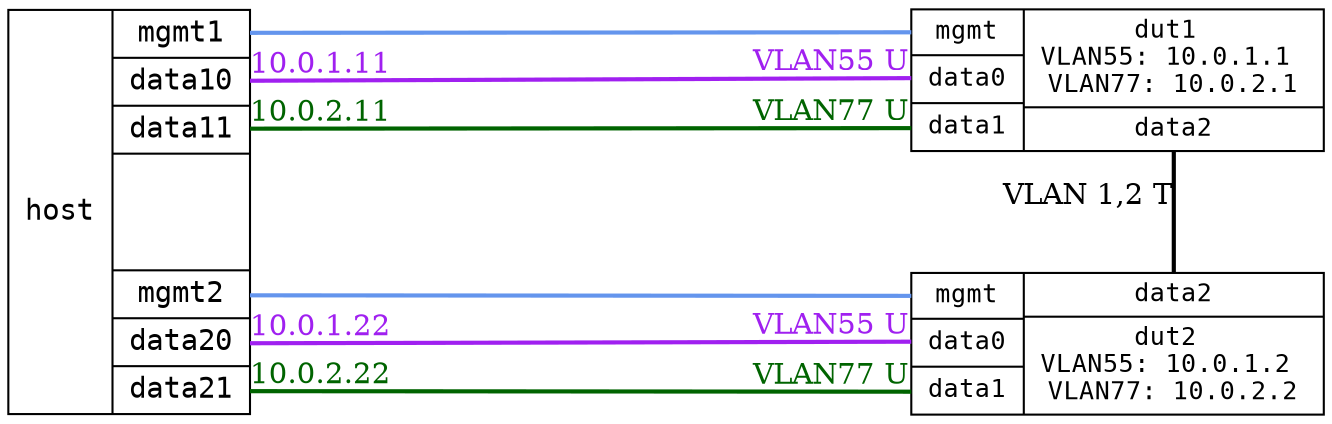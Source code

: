 graph "2x4" {
	layout="neato";
	overlap="false";
	esep="+23";

        node [shape=record, fontname="monospace"];
	edge [color="cornflowerblue", penwidth="2"];

	host [
	    label="host | { <mgmt1> mgmt1 | <data10> data10 | <data11>  data11 | <> \n\n\n | <mgmt2> mgmt2 | <data20> data20 | <data21>  data21 }",
	    pos="0,15!",
	    kind="controller",
	];

        dut1 [
	    label="{ <mgmt> mgmt | <data0> data0 | <data1> data1 } | { dut1 \nVLAN55: 10.0.1.1 \nVLAN77: 10.0.2.1 |  <data2> data2 }",
	    pos="3,15.4!",
	    fontsize=12,
	    kind="infix",
	];

        dut2 [
		label="{ <mgmt> mgmt | <data0> data0 | <data1> data1 } | { <data2> data2 | dut2 \nVLAN55: 10.0.1.2 \nVLAN77: 10.0.2.2\n }",
	    pos="3,14.6!",
	    fontsize=12,
	    kind="infix",
	];

	host:mgmt1 -- dut1:mgmt [kind=mgmt]
	host:data10 -- dut1:data0 [color=purple, fontcolor=purple, taillabel="10.0.1.11", headlabel="VLAN55 U"]
	host:data11 -- dut1:data1 [color=darkgreen, fontcolor=darkgreen, taillabel="10.0.2.11", headlabel="VLAN77 U"]

	host:mgmt2 -- dut2:mgmt [kind=mgmt]
	host:data20 -- dut2:data0 [color=purple, fontcolor=purple, taillabel="10.0.1.22", headlabel="VLAN55 U"]
	host:data21 -- dut2:data1 [color=darkgreen, fontcolor=darkgreen, taillabel="10.0.2.22", headlabel="VLAN77 U"]

	dut1:data2 -- dut2:data2 [color=black, fontcolor=black, label="VLAN 1,2 T"]
}